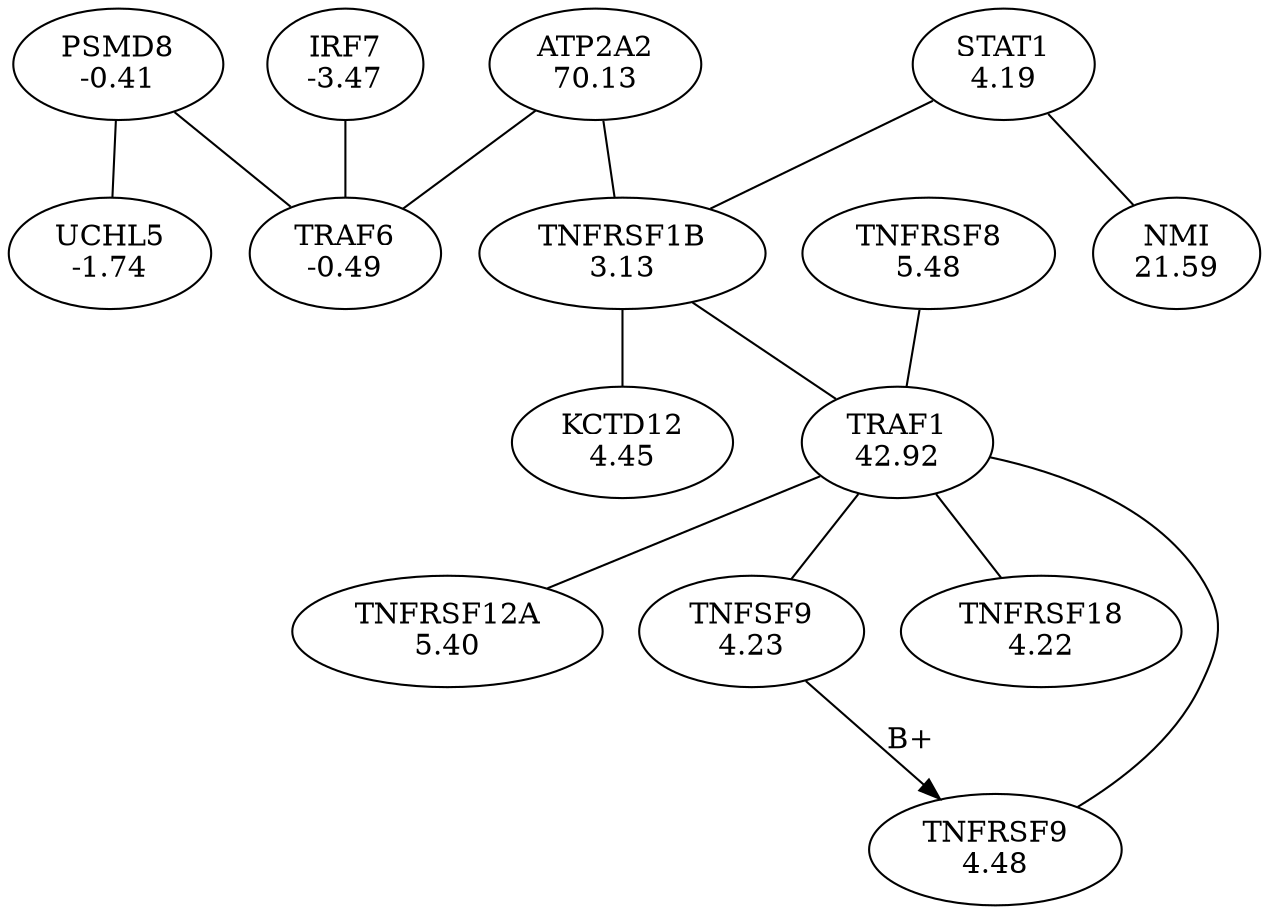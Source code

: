 digraph G {
overlap = scale ;
8612 [label = "PSMD8\n-0.41" ] ; 
113 [label = "UCHL5\n-1.74" ] ; 
10108 [label = "TRAF6\n-0.49" ] ; 
12337 [label = "ATP2A2\n70.13" ] ; 
14308 [label = "IRF7\n-3.47" ] ; 
14639 [label = "TNFRSF1B\n3.13" ] ; 
10153 [label = "TRAF1\n42.92" ] ; 
6731 [label = "TNFRSF8\n5.48" ] ; 
1552 [label = "TNFRSF12A\n5.40" ] ; 
11731 [label = "TNFRSF9\n4.48" ] ; 
7815 [label = "KCTD12\n4.45" ] ; 
5740 [label = "TNFSF9\n4.23" ] ; 
11826 [label = "TNFRSF18\n4.22" ] ; 
10273 [label = "STAT1\n4.19" ] ; 
823 [label = "NMI\n21.59" ] ; 
8612 -> 10108 [arrowhead = "none" ]
8612 -> 113 [arrowhead = "none" ]
12337 -> 10108 [arrowhead = "none" ]
14308 -> 10108 [arrowhead = "none" ]
12337 -> 14639 [arrowhead = "none" ]
10153 -> 11826 [arrowhead = "none" ]
14639 -> 10153 [arrowhead = "none" ]
11731 -> 10153 [arrowhead = "none" ]
6731 -> 10153 [arrowhead = "none" ]
10153 -> 1552 [arrowhead = "none" ]
14639 -> 7815 [arrowhead = "none" ]
10153 -> 5740 [arrowhead = "none" ]
5740 -> 11731 [label = "B+" ]
10273 -> 14639 [arrowhead = "none" ]
10273 -> 823 [arrowhead = "none" ]
}
